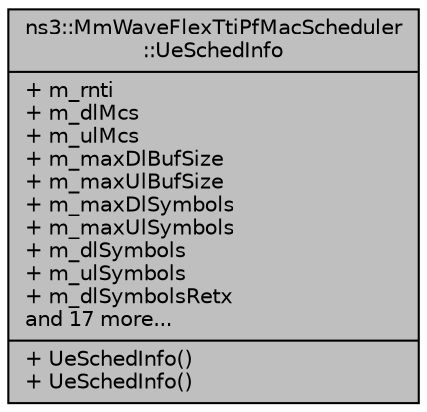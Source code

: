 digraph "ns3::MmWaveFlexTtiPfMacScheduler::UeSchedInfo"
{
  edge [fontname="Helvetica",fontsize="10",labelfontname="Helvetica",labelfontsize="10"];
  node [fontname="Helvetica",fontsize="10",shape=record];
  Node1 [label="{ns3::MmWaveFlexTtiPfMacScheduler\l::UeSchedInfo\n|+ m_rnti\l+ m_dlMcs\l+ m_ulMcs\l+ m_maxDlBufSize\l+ m_maxUlBufSize\l+ m_maxDlSymbols\l+ m_maxUlSymbols\l+ m_dlSymbols\l+ m_ulSymbols\l+ m_dlSymbolsRetx\land 17 more...\l|+ UeSchedInfo()\l+ UeSchedInfo()\l}",height=0.2,width=0.4,color="black", fillcolor="grey75", style="filled", fontcolor="black"];
}
